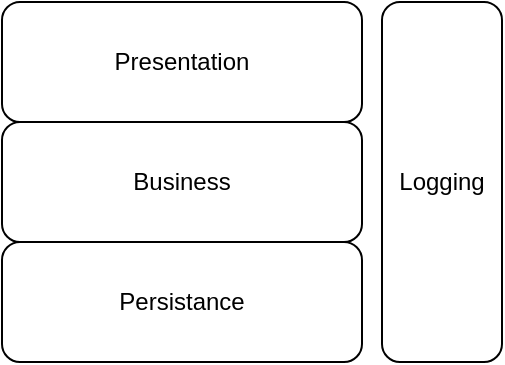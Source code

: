 <mxfile version="11.0.6" type="github"><diagram id="eUkZuHDCRwH825jge1xl" name="Page-1"><mxGraphModel dx="897" dy="625" grid="1" gridSize="10" guides="1" tooltips="1" connect="1" arrows="1" fold="1" page="1" pageScale="1" pageWidth="1169" pageHeight="827" math="0" shadow="0"><root><mxCell id="0"/><mxCell id="1" parent="0"/><mxCell id="1Rf7_aaTDuWhWorDET4--1" value="Presentation" style="rounded=1;whiteSpace=wrap;html=1;" vertex="1" parent="1"><mxGeometry x="90" y="90" width="180" height="60" as="geometry"/></mxCell><mxCell id="1Rf7_aaTDuWhWorDET4--2" value="Business" style="rounded=1;whiteSpace=wrap;html=1;" vertex="1" parent="1"><mxGeometry x="90" y="150" width="180" height="60" as="geometry"/></mxCell><mxCell id="1Rf7_aaTDuWhWorDET4--3" value="Persistance" style="rounded=1;whiteSpace=wrap;html=1;" vertex="1" parent="1"><mxGeometry x="90" y="210" width="180" height="60" as="geometry"/></mxCell><mxCell id="1Rf7_aaTDuWhWorDET4--4" value="Logging&lt;br&gt;" style="rounded=1;whiteSpace=wrap;html=1;" vertex="1" parent="1"><mxGeometry x="280" y="90" width="60" height="180" as="geometry"/></mxCell></root></mxGraphModel></diagram></mxfile>
